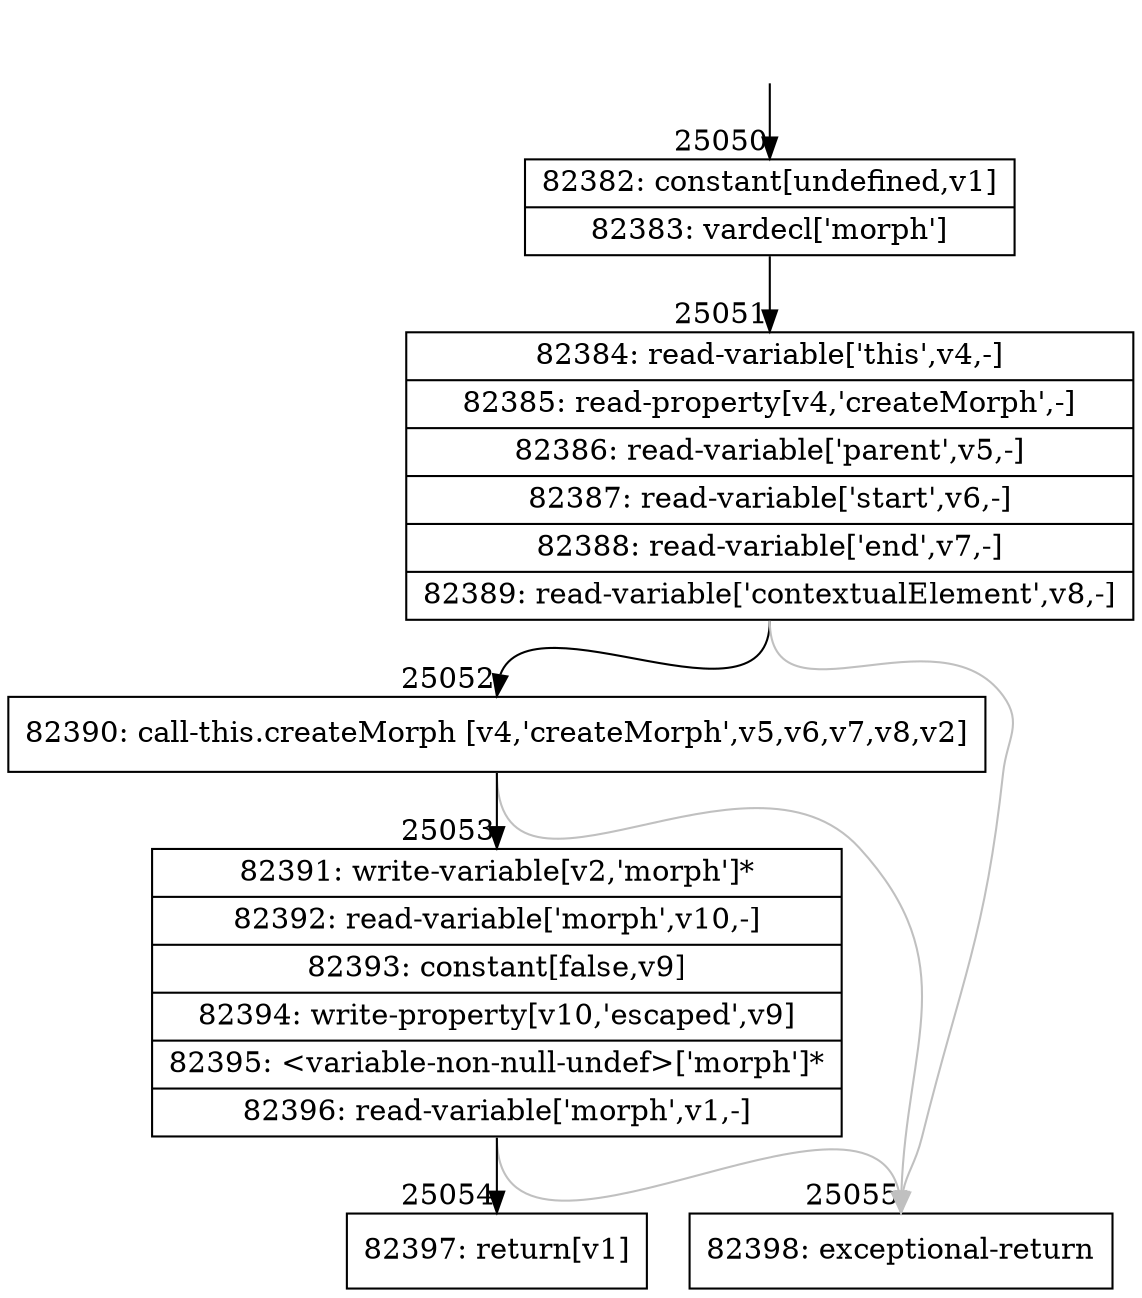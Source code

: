 digraph {
rankdir="TD"
BB_entry2208[shape=none,label=""];
BB_entry2208 -> BB25050 [tailport=s, headport=n, headlabel="    25050"]
BB25050 [shape=record label="{82382: constant[undefined,v1]|82383: vardecl['morph']}" ] 
BB25050 -> BB25051 [tailport=s, headport=n, headlabel="      25051"]
BB25051 [shape=record label="{82384: read-variable['this',v4,-]|82385: read-property[v4,'createMorph',-]|82386: read-variable['parent',v5,-]|82387: read-variable['start',v6,-]|82388: read-variable['end',v7,-]|82389: read-variable['contextualElement',v8,-]}" ] 
BB25051 -> BB25052 [tailport=s, headport=n, headlabel="      25052"]
BB25051 -> BB25055 [tailport=s, headport=n, color=gray, headlabel="      25055"]
BB25052 [shape=record label="{82390: call-this.createMorph [v4,'createMorph',v5,v6,v7,v8,v2]}" ] 
BB25052 -> BB25053 [tailport=s, headport=n, headlabel="      25053"]
BB25052 -> BB25055 [tailport=s, headport=n, color=gray]
BB25053 [shape=record label="{82391: write-variable[v2,'morph']*|82392: read-variable['morph',v10,-]|82393: constant[false,v9]|82394: write-property[v10,'escaped',v9]|82395: \<variable-non-null-undef\>['morph']*|82396: read-variable['morph',v1,-]}" ] 
BB25053 -> BB25054 [tailport=s, headport=n, headlabel="      25054"]
BB25053 -> BB25055 [tailport=s, headport=n, color=gray]
BB25054 [shape=record label="{82397: return[v1]}" ] 
BB25055 [shape=record label="{82398: exceptional-return}" ] 
//#$~ 46670
}
